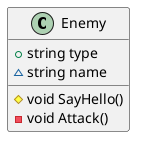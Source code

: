 @startuml
class Enemy {
    + string type
    ~ string name
    # void SayHello()
    - void Attack()
}
@enduml

// command+shift+P
// PlantUML: Preview CurrentDiagram